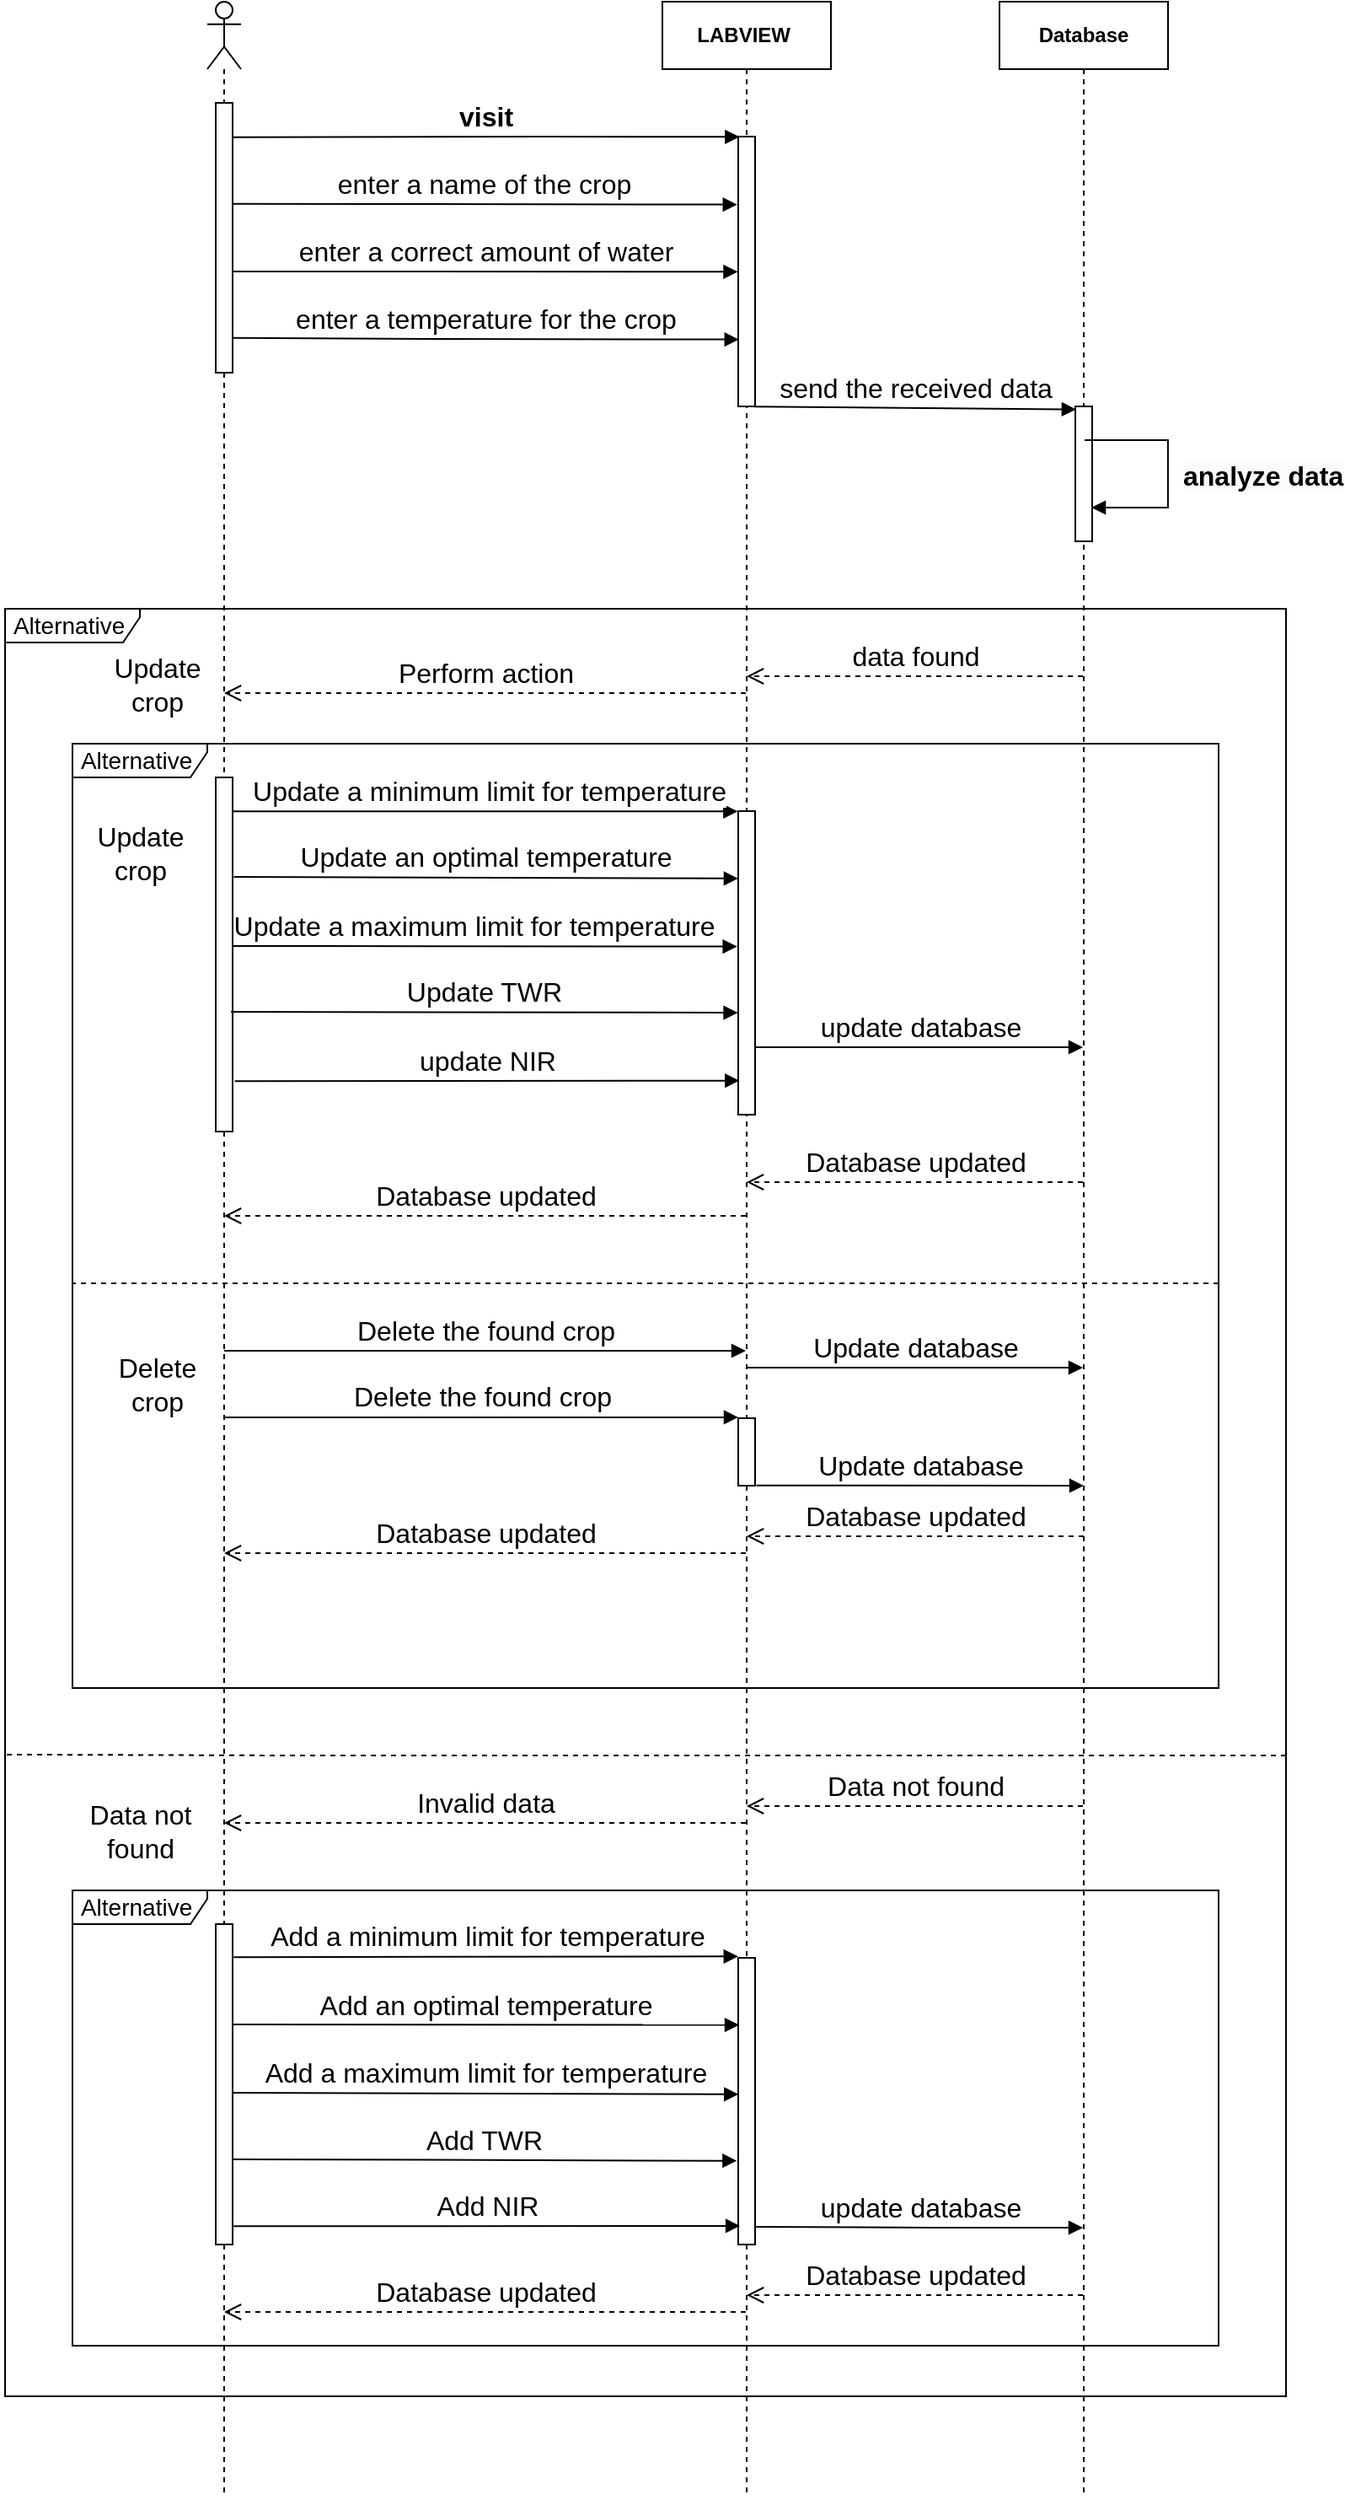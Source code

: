 <mxfile version="18.0.6" type="device"><diagram id="PrUrs9yTSPipev707Or2" name="Page-1"><mxGraphModel dx="2595" dy="1650" grid="1" gridSize="10" guides="1" tooltips="1" connect="1" arrows="1" fold="1" page="1" pageScale="1" pageWidth="850" pageHeight="1100" math="0" shadow="0"><root><mxCell id="0"/><mxCell id="1" parent="0"/><mxCell id="tI7hzi3cs_flbngN8jro-1" value="" style="shape=umlLifeline;participant=umlActor;perimeter=lifelinePerimeter;whiteSpace=wrap;html=1;container=1;collapsible=0;recursiveResize=0;verticalAlign=top;spacingTop=36;outlineConnect=0;" parent="1" vertex="1"><mxGeometry x="160" y="40" width="20" height="1480" as="geometry"/></mxCell><mxCell id="sVY2iFlxO-STil32oXR9-8" value="" style="html=1;points=[];perimeter=orthogonalPerimeter;" parent="tI7hzi3cs_flbngN8jro-1" vertex="1"><mxGeometry x="5" y="60" width="10" height="160" as="geometry"/></mxCell><mxCell id="sVY2iFlxO-STil32oXR9-9" value="" style="html=1;points=[];perimeter=orthogonalPerimeter;" parent="tI7hzi3cs_flbngN8jro-1" vertex="1"><mxGeometry x="5" y="460" width="10" height="210" as="geometry"/></mxCell><mxCell id="sVY2iFlxO-STil32oXR9-37" value="" style="html=1;points=[];perimeter=orthogonalPerimeter;" parent="tI7hzi3cs_flbngN8jro-1" vertex="1"><mxGeometry x="5" y="1140" width="10" height="190" as="geometry"/></mxCell><mxCell id="tI7hzi3cs_flbngN8jro-2" value="LABVIEW&amp;nbsp;" style="shape=umlLifeline;perimeter=lifelinePerimeter;whiteSpace=wrap;html=1;container=1;collapsible=0;recursiveResize=0;outlineConnect=0;fontStyle=1" parent="1" vertex="1"><mxGeometry x="430" y="40" width="100" height="1480" as="geometry"/></mxCell><mxCell id="tI7hzi3cs_flbngN8jro-4" value="" style="html=1;points=[];perimeter=orthogonalPerimeter;" parent="tI7hzi3cs_flbngN8jro-2" vertex="1"><mxGeometry x="45" y="80" width="10" height="160" as="geometry"/></mxCell><mxCell id="sVY2iFlxO-STil32oXR9-12" value="" style="html=1;points=[];perimeter=orthogonalPerimeter;fontSize=16;" parent="tI7hzi3cs_flbngN8jro-2" vertex="1"><mxGeometry x="45" y="840" width="10" height="40" as="geometry"/></mxCell><mxCell id="sVY2iFlxO-STil32oXR9-30" value="" style="html=1;points=[];perimeter=orthogonalPerimeter;fontSize=16;" parent="tI7hzi3cs_flbngN8jro-2" vertex="1"><mxGeometry x="45" y="1160" width="10" height="170" as="geometry"/></mxCell><mxCell id="tI7hzi3cs_flbngN8jro-3" value="Database" style="shape=umlLifeline;perimeter=lifelinePerimeter;whiteSpace=wrap;html=1;container=1;collapsible=0;recursiveResize=0;outlineConnect=0;fontStyle=1" parent="1" vertex="1"><mxGeometry x="630" y="40" width="100" height="1480" as="geometry"/></mxCell><mxCell id="sVY2iFlxO-STil32oXR9-3" value="" style="html=1;points=[];perimeter=orthogonalPerimeter;" parent="tI7hzi3cs_flbngN8jro-3" vertex="1"><mxGeometry x="45" y="240" width="10" height="80" as="geometry"/></mxCell><mxCell id="sVY2iFlxO-STil32oXR9-7" value="&lt;span style=&quot;font-size: 16px; font-weight: 700; text-align: center; background-color: rgb(251, 251, 251);&quot;&gt;analyze data&lt;/span&gt;" style="edgeStyle=orthogonalEdgeStyle;html=1;align=left;spacingLeft=2;endArrow=block;rounded=0;" parent="tI7hzi3cs_flbngN8jro-3" edge="1"><mxGeometry x="0.04" y="5" relative="1" as="geometry"><mxPoint x="50.5" y="260" as="sourcePoint"/><Array as="points"><mxPoint x="99.94" y="260"/><mxPoint x="99.94" y="300"/></Array><mxPoint x="54.5" y="300" as="targetPoint"/><mxPoint as="offset"/></mxGeometry></mxCell><mxCell id="tI7hzi3cs_flbngN8jro-5" value="&lt;span style=&quot;font-size: 16px;&quot;&gt;&lt;b&gt;visit&lt;/b&gt;&lt;/span&gt;" style="html=1;verticalAlign=bottom;endArrow=block;rounded=0;exitX=1;exitY=0.127;exitDx=0;exitDy=0;exitPerimeter=0;entryX=0.071;entryY=0.001;entryDx=0;entryDy=0;entryPerimeter=0;" parent="1" source="sVY2iFlxO-STil32oXR9-8" target="tI7hzi3cs_flbngN8jro-4" edge="1"><mxGeometry width="80" relative="1" as="geometry"><mxPoint x="200" y="120" as="sourcePoint"/><mxPoint x="440" y="120" as="targetPoint"/><Array as="points"><mxPoint x="360" y="120"/></Array></mxGeometry></mxCell><mxCell id="tI7hzi3cs_flbngN8jro-6" value="enter a name of the crop" style="html=1;verticalAlign=bottom;endArrow=block;rounded=0;strokeWidth=1;fontSize=16;entryX=-0.059;entryY=0.252;entryDx=0;entryDy=0;entryPerimeter=0;exitX=1;exitY=0.374;exitDx=0;exitDy=0;exitPerimeter=0;" parent="1" source="sVY2iFlxO-STil32oXR9-8" target="tI7hzi3cs_flbngN8jro-4" edge="1"><mxGeometry width="80" relative="1" as="geometry"><mxPoint x="200" y="160" as="sourcePoint"/><mxPoint x="410" y="160" as="targetPoint"/><Array as="points"><mxPoint x="260" y="160"/></Array></mxGeometry></mxCell><mxCell id="tI7hzi3cs_flbngN8jro-7" value="enter a correct amount of water" style="html=1;verticalAlign=bottom;endArrow=block;rounded=0;strokeWidth=1;fontSize=16;entryX=-0.027;entryY=0.501;entryDx=0;entryDy=0;entryPerimeter=0;" parent="1" source="sVY2iFlxO-STil32oXR9-8" target="tI7hzi3cs_flbngN8jro-4" edge="1"><mxGeometry width="80" relative="1" as="geometry"><mxPoint x="180" y="200" as="sourcePoint"/><mxPoint x="440" y="200" as="targetPoint"/><Array as="points"><mxPoint x="260.19" y="200"/></Array></mxGeometry></mxCell><mxCell id="tI7hzi3cs_flbngN8jro-8" value="enter a temperature for the crop" style="html=1;verticalAlign=bottom;endArrow=block;rounded=0;strokeWidth=1;fontSize=16;exitX=1.03;exitY=0.871;exitDx=0;exitDy=0;exitPerimeter=0;entryX=0.039;entryY=0.752;entryDx=0;entryDy=0;entryPerimeter=0;" parent="1" source="sVY2iFlxO-STil32oXR9-8" target="tI7hzi3cs_flbngN8jro-4" edge="1"><mxGeometry width="80" relative="1" as="geometry"><mxPoint x="180" y="240" as="sourcePoint"/><mxPoint x="440" y="240" as="targetPoint"/><Array as="points"><mxPoint x="300" y="240"/></Array></mxGeometry></mxCell><mxCell id="tI7hzi3cs_flbngN8jro-9" value="send the received data" style="html=1;verticalAlign=bottom;endArrow=block;rounded=0;strokeWidth=1;fontSize=16;entryX=0.044;entryY=0.022;entryDx=0;entryDy=0;entryPerimeter=0;exitX=0.922;exitY=1.001;exitDx=0;exitDy=0;exitPerimeter=0;" parent="1" source="tI7hzi3cs_flbngN8jro-4" target="sVY2iFlxO-STil32oXR9-3" edge="1"><mxGeometry width="80" relative="1" as="geometry"><mxPoint x="440" y="260" as="sourcePoint"/><mxPoint x="640" y="260" as="targetPoint"/><Array as="points"/></mxGeometry></mxCell><mxCell id="tI7hzi3cs_flbngN8jro-16" value="data found" style="html=1;verticalAlign=bottom;endArrow=open;dashed=1;endSize=8;rounded=0;strokeWidth=1;fontSize=16;elbow=vertical;" parent="1" source="tI7hzi3cs_flbngN8jro-3" target="tI7hzi3cs_flbngN8jro-2" edge="1"><mxGeometry relative="1" as="geometry"><mxPoint x="590" y="380" as="sourcePoint"/><mxPoint x="510" y="380" as="targetPoint"/><Array as="points"><mxPoint x="620" y="440"/><mxPoint x="560" y="440"/><mxPoint x="480" y="440"/></Array></mxGeometry></mxCell><mxCell id="tI7hzi3cs_flbngN8jro-17" value="Perform action" style="html=1;verticalAlign=bottom;endArrow=open;dashed=1;endSize=8;rounded=0;strokeWidth=1;fontSize=16;elbow=vertical;" parent="1" source="tI7hzi3cs_flbngN8jro-2" target="tI7hzi3cs_flbngN8jro-1" edge="1"><mxGeometry relative="1" as="geometry"><mxPoint x="370" y="390" as="sourcePoint"/><mxPoint x="290" y="390" as="targetPoint"/><Array as="points"><mxPoint x="390" y="450"/><mxPoint x="310" y="450"/><mxPoint x="230" y="450"/></Array></mxGeometry></mxCell><mxCell id="tI7hzi3cs_flbngN8jro-19" value="Update&lt;br&gt;crop" style="text;html=1;align=center;verticalAlign=middle;resizable=0;points=[];autosize=1;strokeColor=none;fillColor=none;fontSize=16;" parent="1" vertex="1"><mxGeometry x="90" y="420" width="80" height="50" as="geometry"/></mxCell><mxCell id="tI7hzi3cs_flbngN8jro-22" value="Update an optimal temperature" style="html=1;verticalAlign=bottom;endArrow=block;rounded=0;strokeWidth=1;fontSize=16;elbow=vertical;entryX=-0.004;entryY=0.222;entryDx=0;entryDy=0;entryPerimeter=0;exitX=1.071;exitY=0.281;exitDx=0;exitDy=0;exitPerimeter=0;" parent="1" source="sVY2iFlxO-STil32oXR9-9" target="sVY2iFlxO-STil32oXR9-6" edge="1"><mxGeometry width="80" relative="1" as="geometry"><mxPoint x="190" y="560" as="sourcePoint"/><mxPoint x="450" y="520" as="targetPoint"/><Array as="points"/></mxGeometry></mxCell><mxCell id="tI7hzi3cs_flbngN8jro-23" value="Update a maximum limit for temperature" style="html=1;verticalAlign=bottom;endArrow=block;rounded=0;strokeWidth=1;fontSize=16;elbow=vertical;entryX=-0.067;entryY=0.446;entryDx=0;entryDy=0;entryPerimeter=0;" parent="1" source="sVY2iFlxO-STil32oXR9-9" target="sVY2iFlxO-STil32oXR9-6" edge="1"><mxGeometry x="-0.041" width="80" relative="1" as="geometry"><mxPoint x="180" y="600" as="sourcePoint"/><mxPoint x="470" y="560" as="targetPoint"/><Array as="points"><mxPoint x="230" y="600"/></Array><mxPoint as="offset"/></mxGeometry></mxCell><mxCell id="tI7hzi3cs_flbngN8jro-24" value="Update TWR" style="html=1;verticalAlign=bottom;endArrow=block;rounded=0;strokeWidth=1;fontSize=16;elbow=vertical;entryX=-0.022;entryY=0.664;entryDx=0;entryDy=0;entryPerimeter=0;exitX=0.9;exitY=0.662;exitDx=0;exitDy=0;exitPerimeter=0;" parent="1" source="sVY2iFlxO-STil32oXR9-9" target="sVY2iFlxO-STil32oXR9-6" edge="1"><mxGeometry width="80" relative="1" as="geometry"><mxPoint x="180" y="640" as="sourcePoint"/><mxPoint x="470" y="600" as="targetPoint"/><Array as="points"/></mxGeometry></mxCell><mxCell id="tI7hzi3cs_flbngN8jro-25" value="update NIR" style="html=1;verticalAlign=bottom;endArrow=block;rounded=0;strokeWidth=1;fontSize=16;elbow=vertical;entryX=0.067;entryY=0.888;entryDx=0;entryDy=0;entryPerimeter=0;exitX=1.129;exitY=0.858;exitDx=0;exitDy=0;exitPerimeter=0;" parent="1" source="sVY2iFlxO-STil32oXR9-9" target="sVY2iFlxO-STil32oXR9-6" edge="1"><mxGeometry width="80" relative="1" as="geometry"><mxPoint x="180" y="680" as="sourcePoint"/><mxPoint x="460" y="640" as="targetPoint"/><Array as="points"/></mxGeometry></mxCell><mxCell id="tI7hzi3cs_flbngN8jro-32" value="update database" style="html=1;verticalAlign=bottom;endArrow=block;rounded=0;strokeWidth=1;fontSize=16;elbow=vertical;startArrow=none;" parent="1" source="sVY2iFlxO-STil32oXR9-6" target="tI7hzi3cs_flbngN8jro-3" edge="1"><mxGeometry width="80" relative="1" as="geometry"><mxPoint x="420.05" y="697.14" as="sourcePoint"/><mxPoint x="540" y="680" as="targetPoint"/><Array as="points"><mxPoint x="530" y="660"/></Array></mxGeometry></mxCell><mxCell id="tI7hzi3cs_flbngN8jro-33" value="Database updated" style="html=1;verticalAlign=bottom;endArrow=open;dashed=1;endSize=8;rounded=0;strokeWidth=1;fontSize=16;elbow=vertical;" parent="1" source="tI7hzi3cs_flbngN8jro-3" target="tI7hzi3cs_flbngN8jro-2" edge="1"><mxGeometry relative="1" as="geometry"><mxPoint x="560" y="740" as="sourcePoint"/><mxPoint x="480" y="740" as="targetPoint"/><Array as="points"><mxPoint x="490" y="740"/></Array></mxGeometry></mxCell><mxCell id="tI7hzi3cs_flbngN8jro-34" value="Database updated" style="html=1;verticalAlign=bottom;endArrow=open;dashed=1;endSize=8;rounded=0;strokeWidth=1;fontSize=16;elbow=vertical;" parent="1" source="tI7hzi3cs_flbngN8jro-2" target="tI7hzi3cs_flbngN8jro-1" edge="1"><mxGeometry relative="1" as="geometry"><mxPoint x="409.69" y="760" as="sourcePoint"/><mxPoint x="210.0" y="760" as="targetPoint"/><Array as="points"><mxPoint x="270.19" y="760"/></Array></mxGeometry></mxCell><mxCell id="tI7hzi3cs_flbngN8jro-21" value="Update a minimum limit for temperature" style="html=1;verticalAlign=bottom;endArrow=block;rounded=0;strokeWidth=1;fontSize=16;elbow=vertical;entryX=-0.033;entryY=0.001;entryDx=0;entryDy=0;entryPerimeter=0;" parent="1" source="sVY2iFlxO-STil32oXR9-9" target="sVY2iFlxO-STil32oXR9-6" edge="1"><mxGeometry x="0.021" width="80" relative="1" as="geometry"><mxPoint x="180" y="520" as="sourcePoint"/><mxPoint x="418.95" y="490.78" as="targetPoint"/><mxPoint x="-1" as="offset"/></mxGeometry></mxCell><mxCell id="tI7hzi3cs_flbngN8jro-35" value="Delete the found crop" style="html=1;verticalAlign=bottom;endArrow=block;rounded=0;strokeWidth=1;fontSize=16;elbow=vertical;" parent="1" source="tI7hzi3cs_flbngN8jro-1" target="tI7hzi3cs_flbngN8jro-2" edge="1"><mxGeometry width="80" relative="1" as="geometry"><mxPoint x="290" y="814.58" as="sourcePoint"/><mxPoint x="411.17" y="811.92" as="targetPoint"/><Array as="points"><mxPoint x="310" y="840"/></Array></mxGeometry></mxCell><mxCell id="tI7hzi3cs_flbngN8jro-37" value="Update database" style="html=1;verticalAlign=bottom;endArrow=block;rounded=0;strokeWidth=1;fontSize=16;elbow=vertical;" parent="1" source="tI7hzi3cs_flbngN8jro-2" target="tI7hzi3cs_flbngN8jro-3" edge="1"><mxGeometry width="80" relative="1" as="geometry"><mxPoint x="400" y="920" as="sourcePoint"/><mxPoint x="550" y="830" as="targetPoint"/><Array as="points"><mxPoint x="510" y="850"/><mxPoint x="560" y="850"/></Array></mxGeometry></mxCell><mxCell id="tI7hzi3cs_flbngN8jro-41" value="Data not&lt;br&gt;found" style="text;html=1;align=center;verticalAlign=middle;resizable=0;points=[];autosize=1;strokeColor=none;fillColor=none;fontSize=16;" parent="1" vertex="1"><mxGeometry x="80" y="1100" width="80" height="50" as="geometry"/></mxCell><mxCell id="sVY2iFlxO-STil32oXR9-5" value="Alternative&amp;nbsp;" style="shape=umlFrame;whiteSpace=wrap;html=1;fontSize=14;width=80;height=20;" parent="1" vertex="1"><mxGeometry x="80" y="480" width="680" height="560" as="geometry"/></mxCell><mxCell id="sVY2iFlxO-STil32oXR9-6" value="" style="html=1;points=[];perimeter=orthogonalPerimeter;" parent="1" vertex="1"><mxGeometry x="475" y="520" width="10" height="180" as="geometry"/></mxCell><mxCell id="sVY2iFlxO-STil32oXR9-10" value="" style="html=1;verticalAlign=bottom;endArrow=none;rounded=0;strokeWidth=1;fontSize=16;elbow=vertical;" parent="1" source="tI7hzi3cs_flbngN8jro-2" target="sVY2iFlxO-STil32oXR9-6" edge="1"><mxGeometry width="80" relative="1" as="geometry"><mxPoint x="479.25" y="660.0" as="sourcePoint"/><mxPoint x="679.5" y="660.0" as="targetPoint"/><Array as="points"/></mxGeometry></mxCell><mxCell id="sVY2iFlxO-STil32oXR9-11" value="Delete the found crop" style="html=1;verticalAlign=bottom;endArrow=block;rounded=0;strokeWidth=1;fontSize=16;elbow=vertical;entryX=0;entryY=-0.013;entryDx=0;entryDy=0;entryPerimeter=0;" parent="1" source="tI7hzi3cs_flbngN8jro-1" target="sVY2iFlxO-STil32oXR9-12" edge="1"><mxGeometry width="80" relative="1" as="geometry"><mxPoint x="210" y="880" as="sourcePoint"/><mxPoint x="470" y="880" as="targetPoint"/></mxGeometry></mxCell><mxCell id="sVY2iFlxO-STil32oXR9-13" value="Update database" style="html=1;verticalAlign=bottom;endArrow=block;rounded=0;strokeWidth=1;fontSize=16;elbow=vertical;exitX=1.08;exitY=0.997;exitDx=0;exitDy=0;exitPerimeter=0;" parent="1" source="sVY2iFlxO-STil32oXR9-12" edge="1"><mxGeometry width="80" relative="1" as="geometry"><mxPoint x="500" y="920" as="sourcePoint"/><mxPoint x="680" y="920" as="targetPoint"/></mxGeometry></mxCell><mxCell id="sVY2iFlxO-STil32oXR9-14" value="Database updated" style="html=1;verticalAlign=bottom;endArrow=open;dashed=1;endSize=8;rounded=0;strokeWidth=1;fontSize=16;elbow=vertical;" parent="1" target="tI7hzi3cs_flbngN8jro-2" edge="1"><mxGeometry relative="1" as="geometry"><mxPoint x="680" y="950" as="sourcePoint"/><mxPoint x="484.997" y="950" as="targetPoint"/><Array as="points"><mxPoint x="545.33" y="950"/></Array></mxGeometry></mxCell><mxCell id="sVY2iFlxO-STil32oXR9-15" value="Database updated" style="html=1;verticalAlign=bottom;endArrow=open;dashed=1;endSize=8;rounded=0;strokeWidth=1;fontSize=16;elbow=vertical;" parent="1" source="tI7hzi3cs_flbngN8jro-2" target="tI7hzi3cs_flbngN8jro-1" edge="1"><mxGeometry relative="1" as="geometry"><mxPoint x="459.83" y="960" as="sourcePoint"/><mxPoint x="199.997" y="960" as="targetPoint"/><Array as="points"><mxPoint x="300.52" y="960"/></Array></mxGeometry></mxCell><mxCell id="sVY2iFlxO-STil32oXR9-25" value="" style="endArrow=none;dashed=1;html=1;rounded=0;fontSize=14;" parent="1" edge="1"><mxGeometry width="50" height="50" relative="1" as="geometry"><mxPoint x="760" y="800" as="sourcePoint"/><mxPoint x="80" y="800" as="targetPoint"/></mxGeometry></mxCell><mxCell id="sVY2iFlxO-STil32oXR9-26" value="&lt;span style=&quot;font-size: 16px;&quot;&gt;Update&lt;/span&gt;&lt;br style=&quot;border-color: var(--border-color); font-size: 16px;&quot;&gt;&lt;span style=&quot;font-size: 16px;&quot;&gt;crop&lt;/span&gt;" style="text;html=1;align=center;verticalAlign=middle;resizable=0;points=[];autosize=1;strokeColor=none;fillColor=none;" parent="1" vertex="1"><mxGeometry x="80" y="520" width="80" height="50" as="geometry"/></mxCell><mxCell id="sVY2iFlxO-STil32oXR9-27" value="&lt;span style=&quot;font-size: 16px;&quot;&gt;Delete&lt;/span&gt;&lt;br style=&quot;border-color: var(--border-color); font-size: 16px;&quot;&gt;&lt;span style=&quot;font-size: 16px;&quot;&gt;crop&lt;/span&gt;" style="text;html=1;align=center;verticalAlign=middle;resizable=0;points=[];autosize=1;strokeColor=none;fillColor=none;" parent="1" vertex="1"><mxGeometry x="95" y="835" width="70" height="50" as="geometry"/></mxCell><mxCell id="sVY2iFlxO-STil32oXR9-29" value="Data not found" style="html=1;verticalAlign=bottom;endArrow=open;dashed=1;endSize=8;rounded=0;strokeWidth=1;fontSize=16;elbow=vertical;" parent="1" source="tI7hzi3cs_flbngN8jro-3" target="tI7hzi3cs_flbngN8jro-2" edge="1"><mxGeometry x="0.001" relative="1" as="geometry"><mxPoint x="684.83" y="1080" as="sourcePoint"/><mxPoint x="480" y="1080" as="targetPoint"/><Array as="points"><mxPoint x="550" y="1110"/></Array><mxPoint as="offset"/></mxGeometry></mxCell><mxCell id="sVY2iFlxO-STil32oXR9-28" value="Invalid data" style="html=1;verticalAlign=bottom;endArrow=open;dashed=1;endSize=8;rounded=0;strokeWidth=1;fontSize=16;elbow=vertical;" parent="1" source="tI7hzi3cs_flbngN8jro-2" target="tI7hzi3cs_flbngN8jro-1" edge="1"><mxGeometry relative="1" as="geometry"><mxPoint x="475" y="1090" as="sourcePoint"/><mxPoint x="215.167" y="1090" as="targetPoint"/><Array as="points"><mxPoint x="360" y="1120"/><mxPoint x="220" y="1120"/></Array></mxGeometry></mxCell><mxCell id="sVY2iFlxO-STil32oXR9-31" value="Add an optimal temperature" style="html=1;verticalAlign=bottom;endArrow=block;rounded=0;strokeWidth=1;fontSize=16;elbow=vertical;exitX=0.967;exitY=0.313;exitDx=0;exitDy=0;exitPerimeter=0;entryX=0.052;entryY=0.234;entryDx=0;entryDy=0;entryPerimeter=0;" parent="1" source="sVY2iFlxO-STil32oXR9-37" target="sVY2iFlxO-STil32oXR9-30" edge="1"><mxGeometry width="80" relative="1" as="geometry"><mxPoint x="190" y="1170" as="sourcePoint"/><mxPoint x="470" y="1170" as="targetPoint"/><Array as="points"/></mxGeometry></mxCell><mxCell id="sVY2iFlxO-STil32oXR9-36" value="Add a minimum limit for temperature" style="html=1;verticalAlign=bottom;endArrow=block;rounded=0;strokeWidth=1;fontSize=16;elbow=vertical;exitX=1.061;exitY=0.103;exitDx=0;exitDy=0;exitPerimeter=0;entryX=-0.01;entryY=-0.005;entryDx=0;entryDy=0;entryPerimeter=0;" parent="1" source="sVY2iFlxO-STil32oXR9-37" target="sVY2iFlxO-STil32oXR9-30" edge="1"><mxGeometry x="0.001" width="80" relative="1" as="geometry"><mxPoint x="180" y="1130" as="sourcePoint"/><mxPoint x="460" y="1130" as="targetPoint"/><mxPoint as="offset"/></mxGeometry></mxCell><mxCell id="sVY2iFlxO-STil32oXR9-32" value="Add a maximum limit for temperature" style="html=1;verticalAlign=bottom;endArrow=block;rounded=0;strokeWidth=1;fontSize=16;elbow=vertical;exitX=0.998;exitY=0.526;exitDx=0;exitDy=0;exitPerimeter=0;entryX=0.012;entryY=0.476;entryDx=0;entryDy=0;entryPerimeter=0;" parent="1" source="sVY2iFlxO-STil32oXR9-37" target="sVY2iFlxO-STil32oXR9-30" edge="1"><mxGeometry width="80" relative="1" as="geometry"><mxPoint x="180" y="1210" as="sourcePoint"/><mxPoint x="470" y="1210" as="targetPoint"/><Array as="points"/></mxGeometry></mxCell><mxCell id="sVY2iFlxO-STil32oXR9-33" value="Add TWR" style="html=1;verticalAlign=bottom;endArrow=block;rounded=0;strokeWidth=1;fontSize=16;elbow=vertical;exitX=0.998;exitY=0.734;exitDx=0;exitDy=0;exitPerimeter=0;entryX=-0.082;entryY=0.708;entryDx=0;entryDy=0;entryPerimeter=0;" parent="1" source="sVY2iFlxO-STil32oXR9-37" target="sVY2iFlxO-STil32oXR9-30" edge="1"><mxGeometry width="80" relative="1" as="geometry"><mxPoint x="210.0" y="1250" as="sourcePoint"/><mxPoint x="470" y="1250" as="targetPoint"/><Array as="points"/></mxGeometry></mxCell><mxCell id="sVY2iFlxO-STil32oXR9-34" value="Add NIR" style="html=1;verticalAlign=bottom;endArrow=block;rounded=0;strokeWidth=1;fontSize=16;elbow=vertical;exitX=1.061;exitY=0.943;exitDx=0;exitDy=0;exitPerimeter=0;entryX=0.106;entryY=0.935;entryDx=0;entryDy=0;entryPerimeter=0;" parent="1" source="sVY2iFlxO-STil32oXR9-37" target="sVY2iFlxO-STil32oXR9-30" edge="1"><mxGeometry width="80" relative="1" as="geometry"><mxPoint x="210.0" y="1290" as="sourcePoint"/><mxPoint x="470" y="1290" as="targetPoint"/><Array as="points"/></mxGeometry></mxCell><mxCell id="sVY2iFlxO-STil32oXR9-38" value="update database" style="html=1;verticalAlign=bottom;endArrow=block;rounded=0;strokeWidth=1;fontSize=16;elbow=vertical;exitX=1.051;exitY=0.938;exitDx=0;exitDy=0;exitPerimeter=0;" parent="1" source="sVY2iFlxO-STil32oXR9-30" target="tI7hzi3cs_flbngN8jro-3" edge="1"><mxGeometry width="80" relative="1" as="geometry"><mxPoint x="490" y="1360" as="sourcePoint"/><mxPoint x="680" y="1300" as="targetPoint"/><Array as="points"><mxPoint x="590" y="1360"/></Array></mxGeometry></mxCell><mxCell id="sVY2iFlxO-STil32oXR9-39" value="Database updated" style="html=1;verticalAlign=bottom;endArrow=open;dashed=1;endSize=8;rounded=0;strokeWidth=1;fontSize=16;elbow=vertical;" parent="1" source="tI7hzi3cs_flbngN8jro-3" target="tI7hzi3cs_flbngN8jro-2" edge="1"><mxGeometry relative="1" as="geometry"><mxPoint x="680" y="1340" as="sourcePoint"/><mxPoint x="485.0" y="1340" as="targetPoint"/><Array as="points"><mxPoint x="650" y="1400"/><mxPoint x="570" y="1400"/><mxPoint x="500" y="1400"/></Array></mxGeometry></mxCell><mxCell id="sVY2iFlxO-STil32oXR9-35" value="Database updated" style="html=1;verticalAlign=bottom;endArrow=open;dashed=1;endSize=8;rounded=0;strokeWidth=1;fontSize=16;elbow=vertical;" parent="1" source="tI7hzi3cs_flbngN8jro-2" target="tI7hzi3cs_flbngN8jro-1" edge="1"><mxGeometry relative="1" as="geometry"><mxPoint x="475" y="1360" as="sourcePoint"/><mxPoint x="215.31" y="1360" as="targetPoint"/><Array as="points"><mxPoint x="350" y="1410"/><mxPoint x="230" y="1410"/></Array></mxGeometry></mxCell><mxCell id="sVY2iFlxO-STil32oXR9-40" value="Alternative&amp;nbsp;" style="shape=umlFrame;whiteSpace=wrap;html=1;fontSize=14;width=80;height=20;" parent="1" vertex="1"><mxGeometry x="80" y="1160" width="680" height="270" as="geometry"/></mxCell><mxCell id="sVY2iFlxO-STil32oXR9-42" value="Alternative&amp;nbsp;" style="shape=umlFrame;whiteSpace=wrap;html=1;fontSize=14;width=80;height=20;" parent="1" vertex="1"><mxGeometry x="40" y="400" width="760" height="1060" as="geometry"/></mxCell><mxCell id="sVY2iFlxO-STil32oXR9-44" value="" style="endArrow=none;dashed=1;html=1;rounded=0;fontSize=14;entryX=-0.002;entryY=0.641;entryDx=0;entryDy=0;entryPerimeter=0;" parent="1" target="sVY2iFlxO-STil32oXR9-42" edge="1"><mxGeometry width="50" height="50" relative="1" as="geometry"><mxPoint x="800" y="1080" as="sourcePoint"/><mxPoint x="220" y="1090" as="targetPoint"/><Array as="points"><mxPoint x="770" y="1080"/><mxPoint x="700" y="1080"/><mxPoint x="440" y="1080"/><mxPoint x="240" y="1080"/><mxPoint x="210" y="1080"/></Array></mxGeometry></mxCell></root></mxGraphModel></diagram></mxfile>